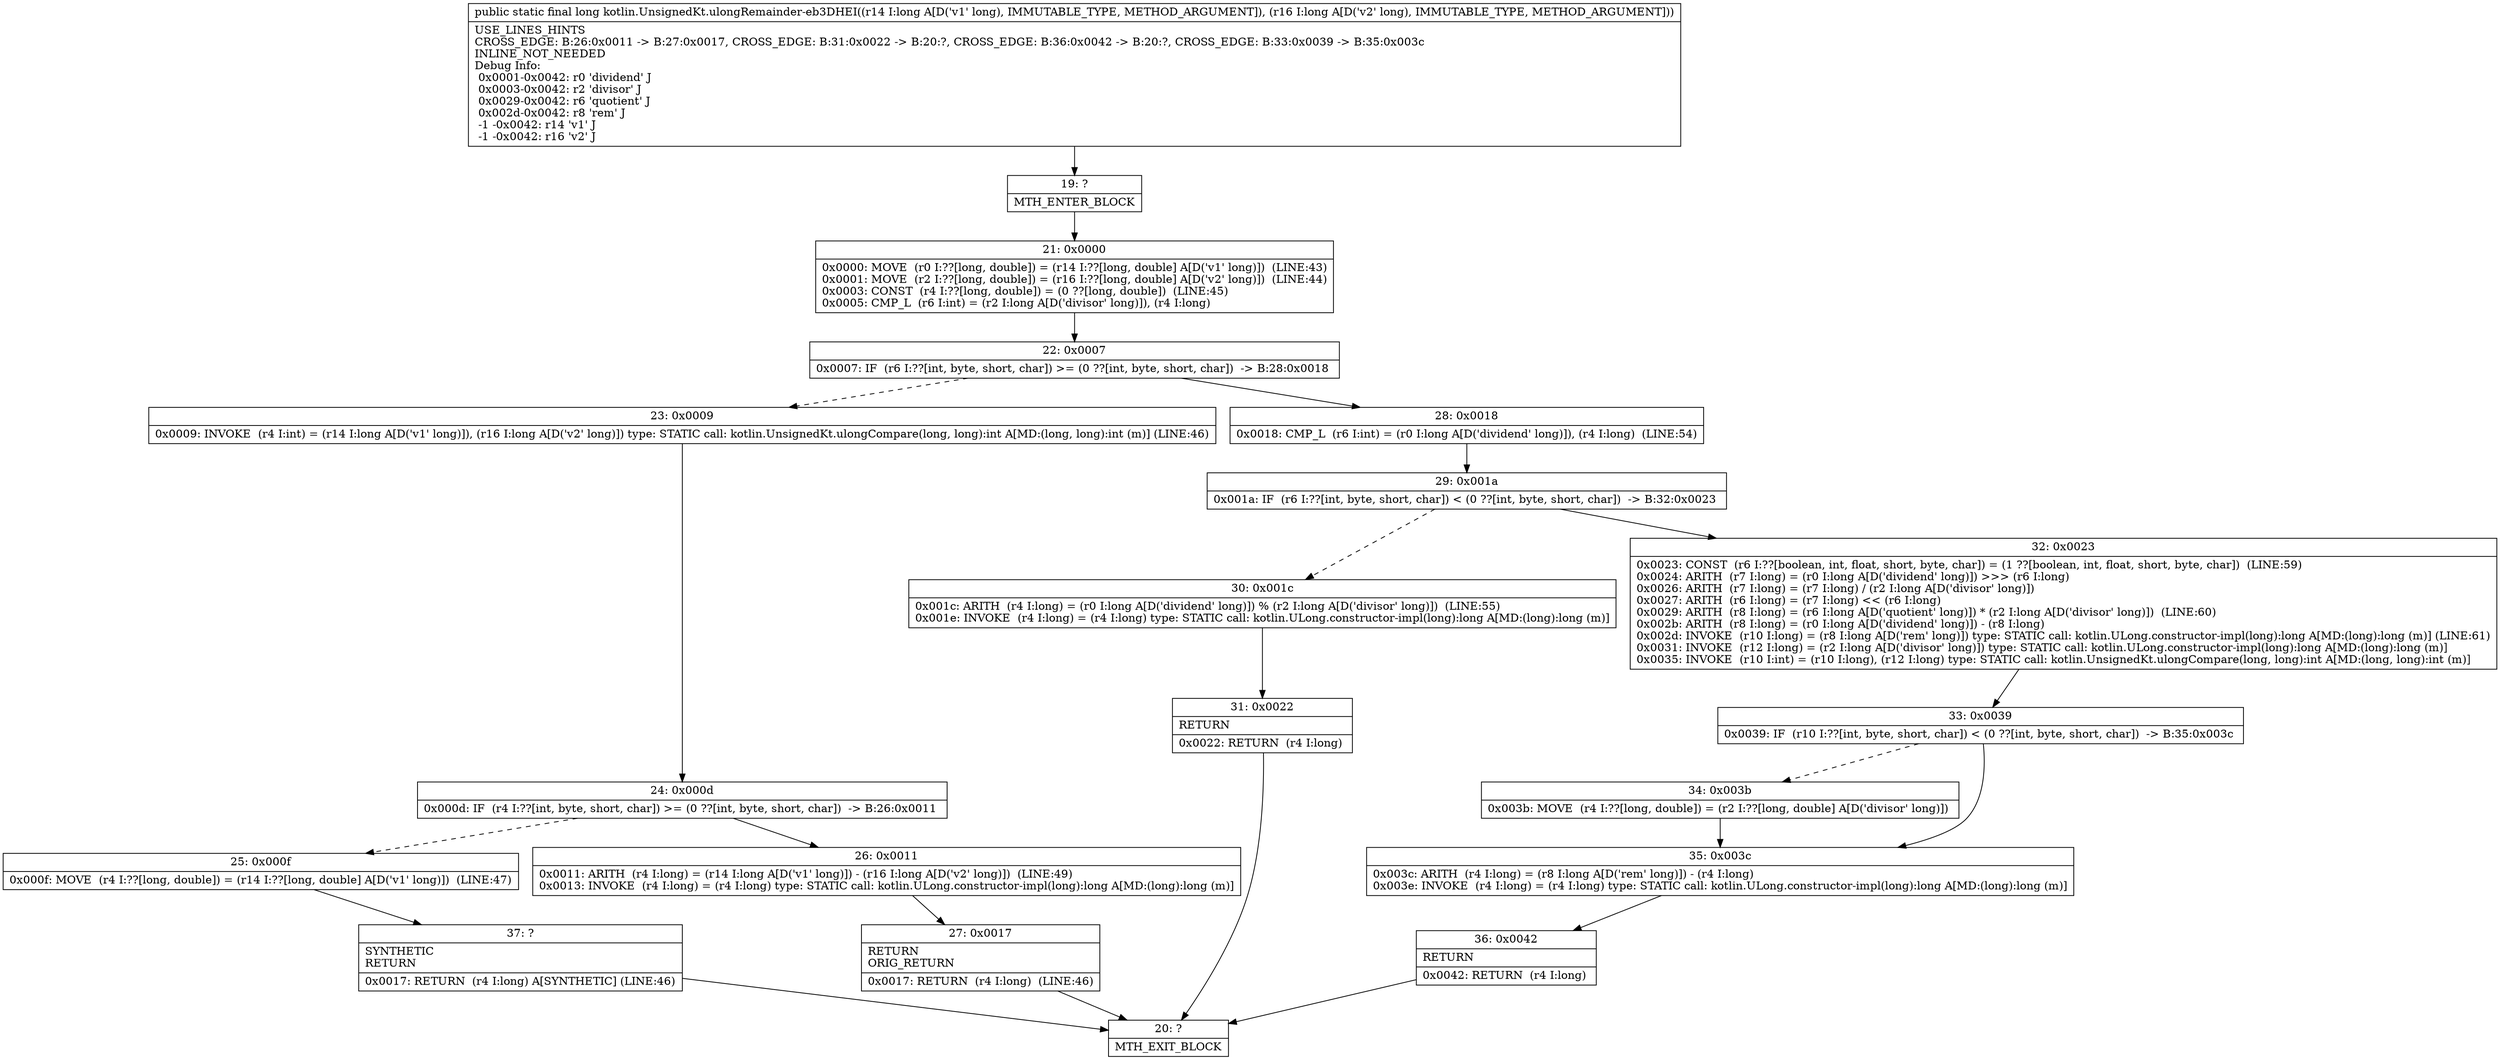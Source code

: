 digraph "CFG forkotlin.UnsignedKt.ulongRemainder\-eb3DHEI(JJ)J" {
Node_19 [shape=record,label="{19\:\ ?|MTH_ENTER_BLOCK\l}"];
Node_21 [shape=record,label="{21\:\ 0x0000|0x0000: MOVE  (r0 I:??[long, double]) = (r14 I:??[long, double] A[D('v1' long)])  (LINE:43)\l0x0001: MOVE  (r2 I:??[long, double]) = (r16 I:??[long, double] A[D('v2' long)])  (LINE:44)\l0x0003: CONST  (r4 I:??[long, double]) = (0 ??[long, double])  (LINE:45)\l0x0005: CMP_L  (r6 I:int) = (r2 I:long A[D('divisor' long)]), (r4 I:long) \l}"];
Node_22 [shape=record,label="{22\:\ 0x0007|0x0007: IF  (r6 I:??[int, byte, short, char]) \>= (0 ??[int, byte, short, char])  \-\> B:28:0x0018 \l}"];
Node_23 [shape=record,label="{23\:\ 0x0009|0x0009: INVOKE  (r4 I:int) = (r14 I:long A[D('v1' long)]), (r16 I:long A[D('v2' long)]) type: STATIC call: kotlin.UnsignedKt.ulongCompare(long, long):int A[MD:(long, long):int (m)] (LINE:46)\l}"];
Node_24 [shape=record,label="{24\:\ 0x000d|0x000d: IF  (r4 I:??[int, byte, short, char]) \>= (0 ??[int, byte, short, char])  \-\> B:26:0x0011 \l}"];
Node_25 [shape=record,label="{25\:\ 0x000f|0x000f: MOVE  (r4 I:??[long, double]) = (r14 I:??[long, double] A[D('v1' long)])  (LINE:47)\l}"];
Node_37 [shape=record,label="{37\:\ ?|SYNTHETIC\lRETURN\l|0x0017: RETURN  (r4 I:long) A[SYNTHETIC] (LINE:46)\l}"];
Node_20 [shape=record,label="{20\:\ ?|MTH_EXIT_BLOCK\l}"];
Node_26 [shape=record,label="{26\:\ 0x0011|0x0011: ARITH  (r4 I:long) = (r14 I:long A[D('v1' long)]) \- (r16 I:long A[D('v2' long)])  (LINE:49)\l0x0013: INVOKE  (r4 I:long) = (r4 I:long) type: STATIC call: kotlin.ULong.constructor\-impl(long):long A[MD:(long):long (m)]\l}"];
Node_27 [shape=record,label="{27\:\ 0x0017|RETURN\lORIG_RETURN\l|0x0017: RETURN  (r4 I:long)  (LINE:46)\l}"];
Node_28 [shape=record,label="{28\:\ 0x0018|0x0018: CMP_L  (r6 I:int) = (r0 I:long A[D('dividend' long)]), (r4 I:long)  (LINE:54)\l}"];
Node_29 [shape=record,label="{29\:\ 0x001a|0x001a: IF  (r6 I:??[int, byte, short, char]) \< (0 ??[int, byte, short, char])  \-\> B:32:0x0023 \l}"];
Node_30 [shape=record,label="{30\:\ 0x001c|0x001c: ARITH  (r4 I:long) = (r0 I:long A[D('dividend' long)]) % (r2 I:long A[D('divisor' long)])  (LINE:55)\l0x001e: INVOKE  (r4 I:long) = (r4 I:long) type: STATIC call: kotlin.ULong.constructor\-impl(long):long A[MD:(long):long (m)]\l}"];
Node_31 [shape=record,label="{31\:\ 0x0022|RETURN\l|0x0022: RETURN  (r4 I:long) \l}"];
Node_32 [shape=record,label="{32\:\ 0x0023|0x0023: CONST  (r6 I:??[boolean, int, float, short, byte, char]) = (1 ??[boolean, int, float, short, byte, char])  (LINE:59)\l0x0024: ARITH  (r7 I:long) = (r0 I:long A[D('dividend' long)]) \>\>\> (r6 I:long) \l0x0026: ARITH  (r7 I:long) = (r7 I:long) \/ (r2 I:long A[D('divisor' long)]) \l0x0027: ARITH  (r6 I:long) = (r7 I:long) \<\< (r6 I:long) \l0x0029: ARITH  (r8 I:long) = (r6 I:long A[D('quotient' long)]) * (r2 I:long A[D('divisor' long)])  (LINE:60)\l0x002b: ARITH  (r8 I:long) = (r0 I:long A[D('dividend' long)]) \- (r8 I:long) \l0x002d: INVOKE  (r10 I:long) = (r8 I:long A[D('rem' long)]) type: STATIC call: kotlin.ULong.constructor\-impl(long):long A[MD:(long):long (m)] (LINE:61)\l0x0031: INVOKE  (r12 I:long) = (r2 I:long A[D('divisor' long)]) type: STATIC call: kotlin.ULong.constructor\-impl(long):long A[MD:(long):long (m)]\l0x0035: INVOKE  (r10 I:int) = (r10 I:long), (r12 I:long) type: STATIC call: kotlin.UnsignedKt.ulongCompare(long, long):int A[MD:(long, long):int (m)]\l}"];
Node_33 [shape=record,label="{33\:\ 0x0039|0x0039: IF  (r10 I:??[int, byte, short, char]) \< (0 ??[int, byte, short, char])  \-\> B:35:0x003c \l}"];
Node_34 [shape=record,label="{34\:\ 0x003b|0x003b: MOVE  (r4 I:??[long, double]) = (r2 I:??[long, double] A[D('divisor' long)]) \l}"];
Node_35 [shape=record,label="{35\:\ 0x003c|0x003c: ARITH  (r4 I:long) = (r8 I:long A[D('rem' long)]) \- (r4 I:long) \l0x003e: INVOKE  (r4 I:long) = (r4 I:long) type: STATIC call: kotlin.ULong.constructor\-impl(long):long A[MD:(long):long (m)]\l}"];
Node_36 [shape=record,label="{36\:\ 0x0042|RETURN\l|0x0042: RETURN  (r4 I:long) \l}"];
MethodNode[shape=record,label="{public static final long kotlin.UnsignedKt.ulongRemainder\-eb3DHEI((r14 I:long A[D('v1' long), IMMUTABLE_TYPE, METHOD_ARGUMENT]), (r16 I:long A[D('v2' long), IMMUTABLE_TYPE, METHOD_ARGUMENT]))  | USE_LINES_HINTS\lCROSS_EDGE: B:26:0x0011 \-\> B:27:0x0017, CROSS_EDGE: B:31:0x0022 \-\> B:20:?, CROSS_EDGE: B:36:0x0042 \-\> B:20:?, CROSS_EDGE: B:33:0x0039 \-\> B:35:0x003c\lINLINE_NOT_NEEDED\lDebug Info:\l  0x0001\-0x0042: r0 'dividend' J\l  0x0003\-0x0042: r2 'divisor' J\l  0x0029\-0x0042: r6 'quotient' J\l  0x002d\-0x0042: r8 'rem' J\l  \-1 \-0x0042: r14 'v1' J\l  \-1 \-0x0042: r16 'v2' J\l}"];
MethodNode -> Node_19;Node_19 -> Node_21;
Node_21 -> Node_22;
Node_22 -> Node_23[style=dashed];
Node_22 -> Node_28;
Node_23 -> Node_24;
Node_24 -> Node_25[style=dashed];
Node_24 -> Node_26;
Node_25 -> Node_37;
Node_37 -> Node_20;
Node_26 -> Node_27;
Node_27 -> Node_20;
Node_28 -> Node_29;
Node_29 -> Node_30[style=dashed];
Node_29 -> Node_32;
Node_30 -> Node_31;
Node_31 -> Node_20;
Node_32 -> Node_33;
Node_33 -> Node_34[style=dashed];
Node_33 -> Node_35;
Node_34 -> Node_35;
Node_35 -> Node_36;
Node_36 -> Node_20;
}

